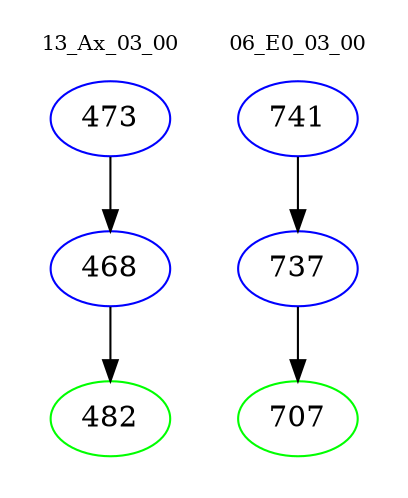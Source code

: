 digraph{
subgraph cluster_0 {
color = white
label = "13_Ax_03_00";
fontsize=10;
T0_473 [label="473", color="blue"]
T0_473 -> T0_468 [color="black"]
T0_468 [label="468", color="blue"]
T0_468 -> T0_482 [color="black"]
T0_482 [label="482", color="green"]
}
subgraph cluster_1 {
color = white
label = "06_E0_03_00";
fontsize=10;
T1_741 [label="741", color="blue"]
T1_741 -> T1_737 [color="black"]
T1_737 [label="737", color="blue"]
T1_737 -> T1_707 [color="black"]
T1_707 [label="707", color="green"]
}
}
